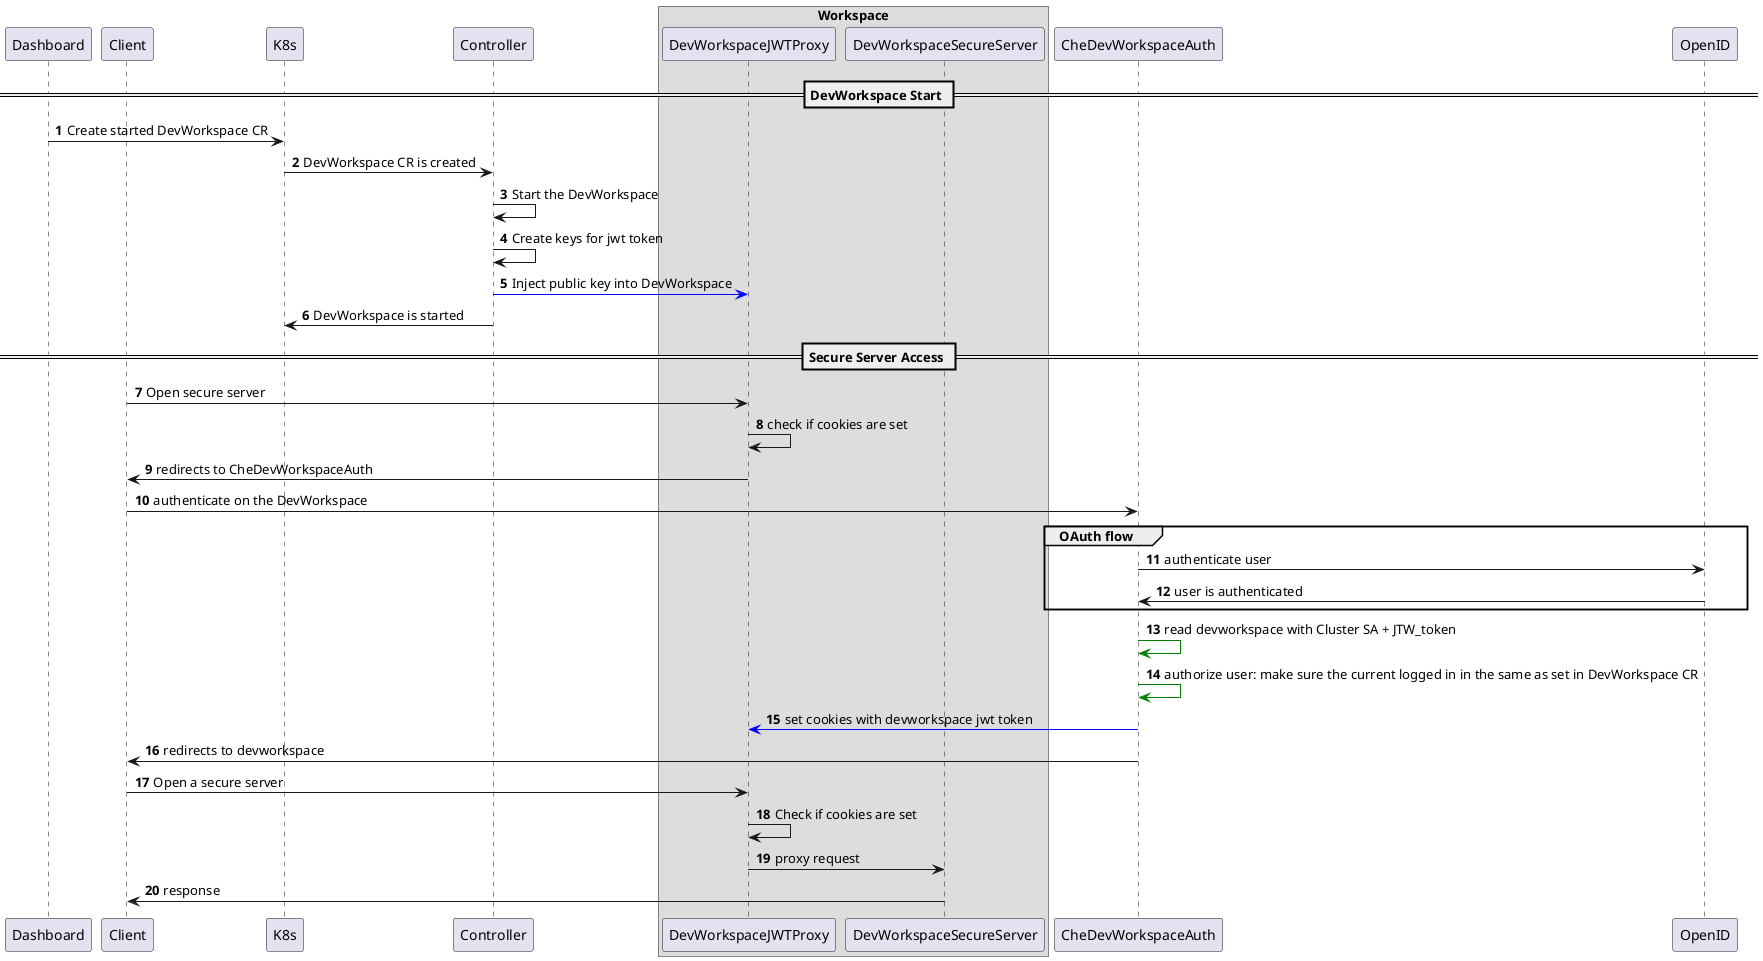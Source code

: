 @startuml

participant Dashboard
participant Client
participant K8s
participant Controller
box Workspace
participant DevWorkspaceJWTProxy
participant DevWorkspaceSecureServer
end box
participant CheDevWorkspaceAuth
participant OpenID

autonumber
skinparam SequenceGroupBodyBackgroundColor transparent

== DevWorkspace Start ==

Dashboard -> K8s: Create started DevWorkspace CR
K8s -> Controller: DevWorkspace CR is created
Controller -> Controller: Start the DevWorkspace
Controller -> Controller: Create keys for jwt token
Controller -[#blue]> DevWorkspaceJWTProxy: Inject public key into DevWorkspace
Controller -> K8s: DevWorkspace is started

== Secure Server Access ==

Client -> DevWorkspaceJWTProxy: Open secure server
DevWorkspaceJWTProxy -> DevWorkspaceJWTProxy: check if cookies are set

DevWorkspaceJWTProxy -> Client: redirects to CheDevWorkspaceAuth

Client -> CheDevWorkspaceAuth: authenticate on the DevWorkspace

group OAuth flow
CheDevWorkspaceAuth -> OpenID: authenticate user
CheDevWorkspaceAuth <- OpenID: user is authenticated
end

CheDevWorkspaceAuth -[#green]> CheDevWorkspaceAuth: read devworkspace with Cluster SA + JTW_token
CheDevWorkspaceAuth -[#green]> CheDevWorkspaceAuth: authorize user: make sure the current logged in in the same as set in DevWorkspace CR
CheDevWorkspaceAuth -[#blue]> DevWorkspaceJWTProxy: set cookies with devworkspace jwt token

CheDevWorkspaceAuth -> Client: redirects to devworkspace

Client -> DevWorkspaceJWTProxy: Open a secure server
DevWorkspaceJWTProxy -> DevWorkspaceJWTProxy: Check if cookies are set
DevWorkspaceJWTProxy -> DevWorkspaceSecureServer: proxy request
DevWorkspaceSecureServer -> Client: response

@enduml
